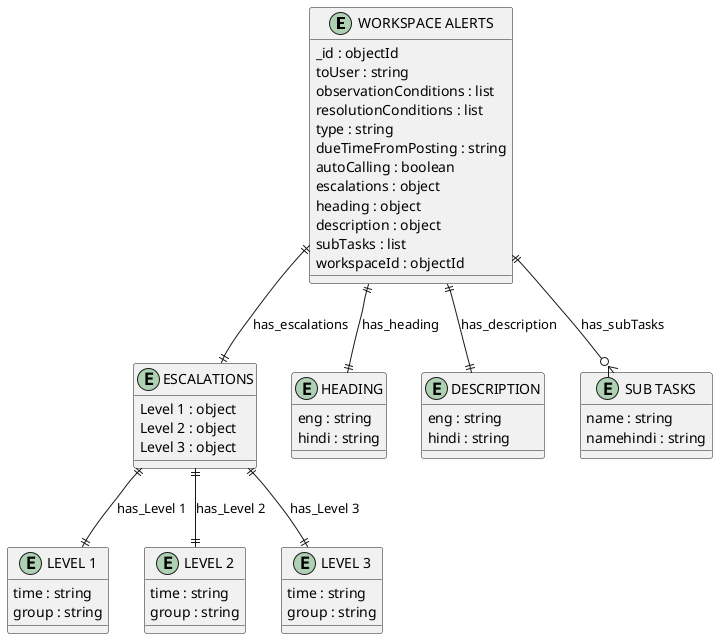 @startuml WORKSPACE_ALERTS_Diagram

entity "WORKSPACE ALERTS" as WORKSPACE_ALERTS {
  _id : objectId
  toUser : string
  observationConditions : list
  resolutionConditions : list
  type : string
  dueTimeFromPosting : string
  autoCalling : boolean
  escalations : object
  heading : object
  description : object
  subTasks : list
  workspaceId : objectId
}

entity "ESCALATIONS" as ESCALATIONS {
  Level 1 : object
  Level 2 : object
  Level 3 : object
}

entity "LEVEL 1" as LEVEL_1 {
  time : string
  group : string
}

entity "LEVEL 2" as LEVEL_2 {
  time : string
  group : string
}

entity "LEVEL 3" as LEVEL_3 {
  time : string
  group : string
}

entity "HEADING" as HEADING {
  eng : string
  hindi : string
}

entity "DESCRIPTION" as DESCRIPTION {
  eng : string
  hindi : string
}

entity "SUB TASKS" as SUB_TASKS {
  name : string
  namehindi : string
}

' // Relationships
WORKSPACE_ALERTS ||--|| ESCALATIONS : has_escalations
ESCALATIONS ||--|| LEVEL_1 : has_Level 1
ESCALATIONS ||--|| LEVEL_2 : has_Level 2
ESCALATIONS ||--|| LEVEL_3 : has_Level 3
WORKSPACE_ALERTS ||--|| HEADING : has_heading
WORKSPACE_ALERTS ||--|| DESCRIPTION : has_description
WORKSPACE_ALERTS ||--o{ SUB_TASKS : has_subTasks
@enduml